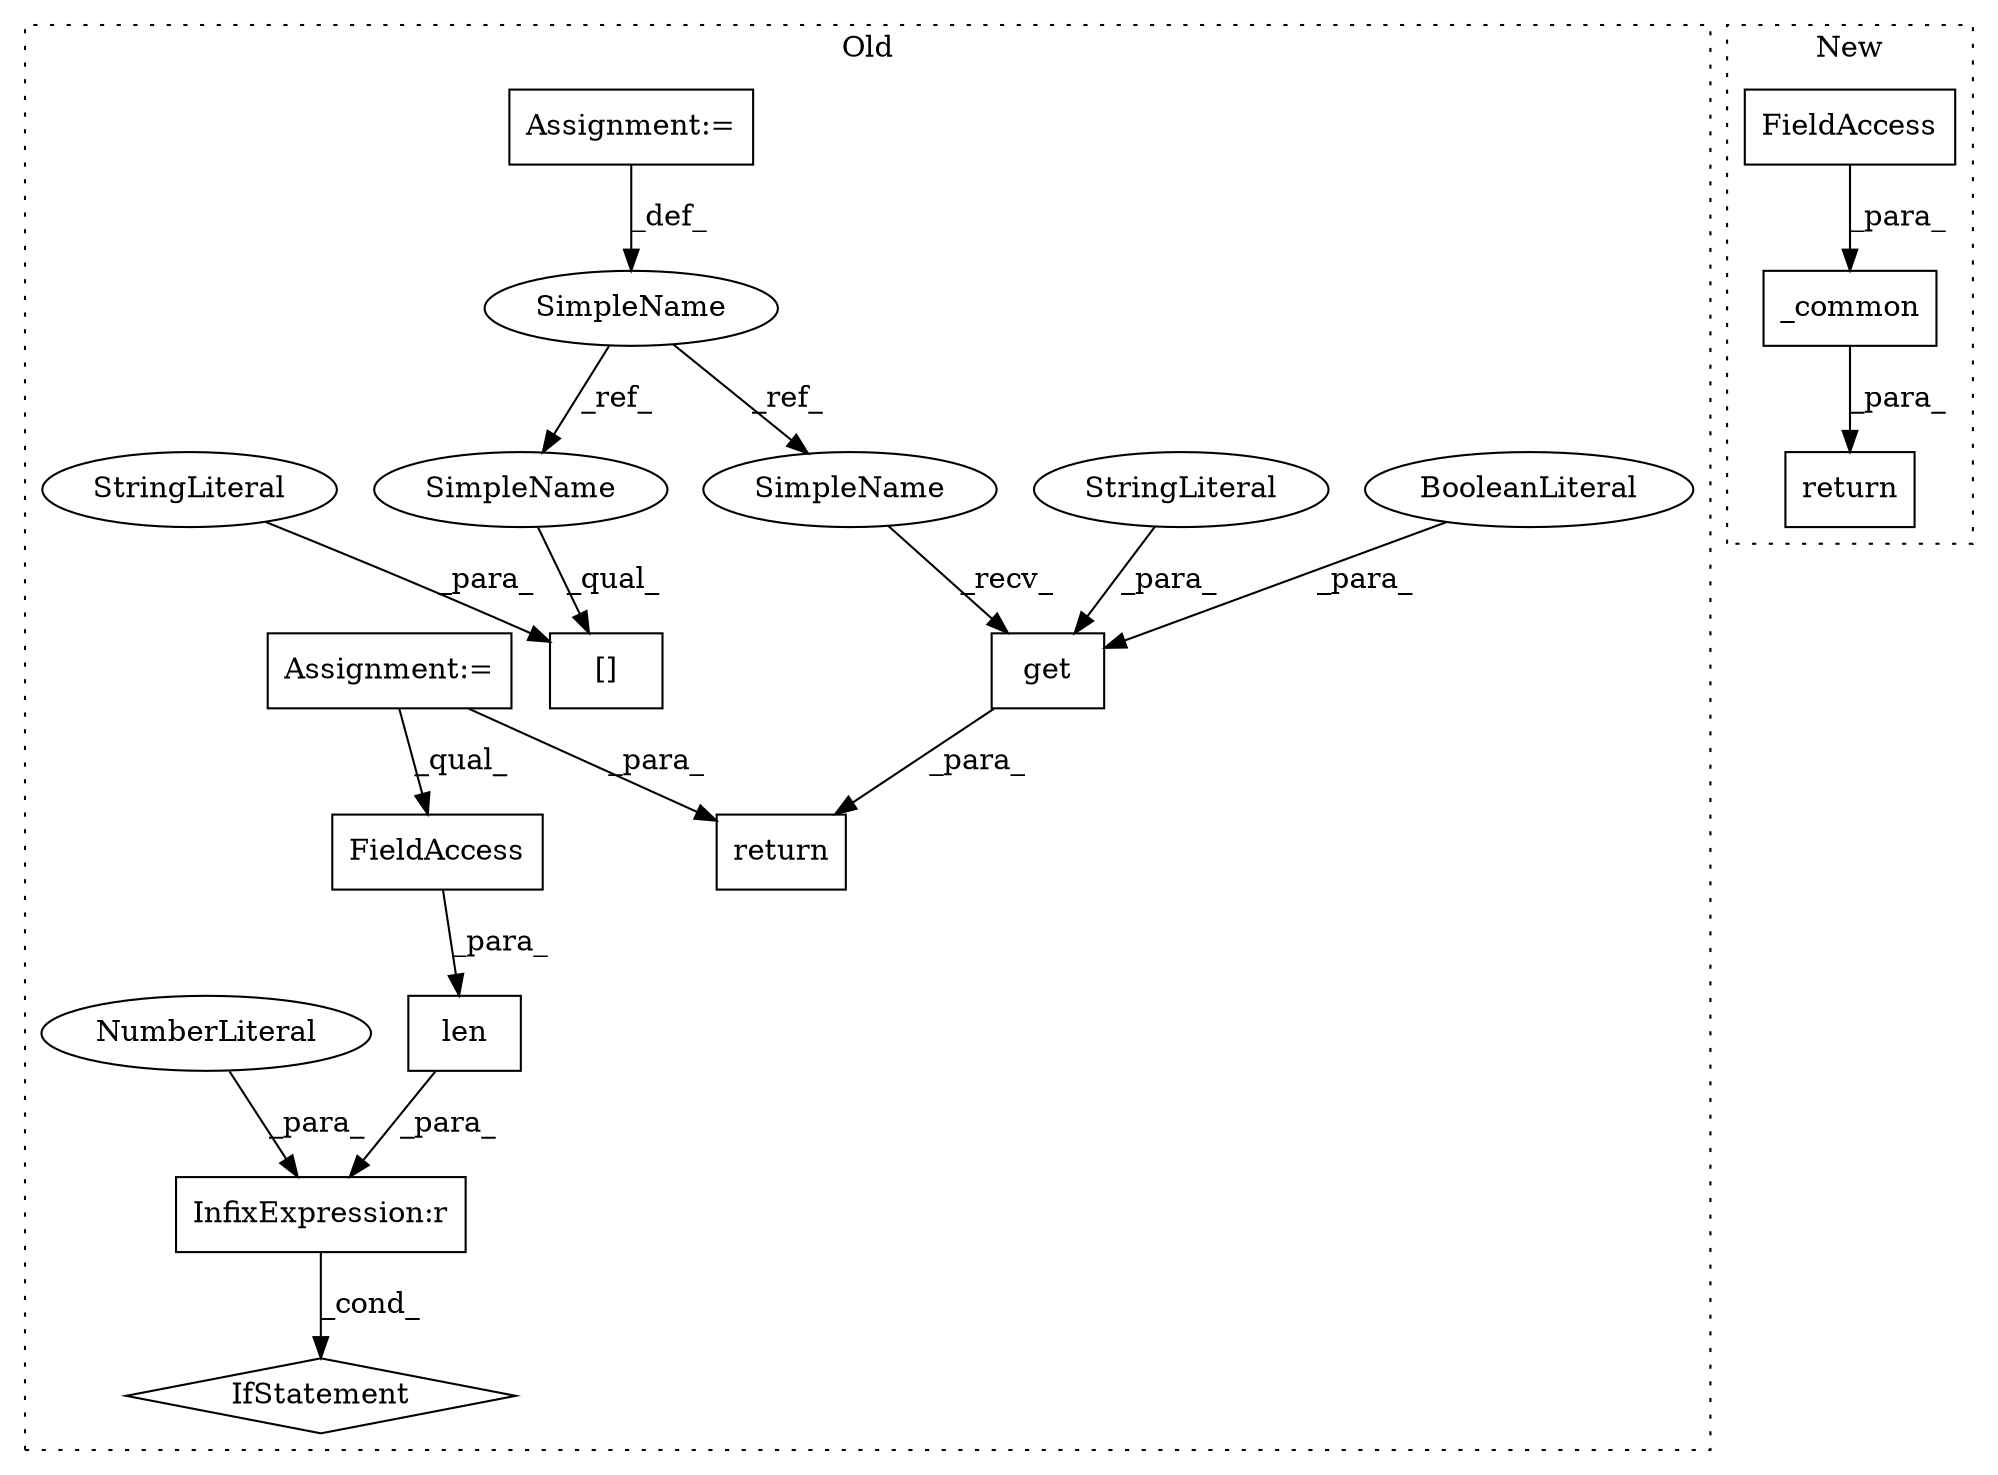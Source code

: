digraph G {
subgraph cluster0 {
1 [label="IfStatement" a="25" s="674,700" l="4,2" shape="diamond"];
4 [label="InfixExpression:r" a="27" s="695" l="4" shape="box"];
5 [label="Assignment:=" a="7" s="557" l="4" shape="box"];
6 [label="FieldAccess" a="22" s="682" l="12" shape="box"];
7 [label="NumberLiteral" a="34" s="699" l="1" shape="ellipse"];
8 [label="return" a="41" s="889" l="7" shape="box"];
9 [label="Assignment:=" a="7" s="583" l="6" shape="box"];
10 [label="[]" a="2" s="910,930" l="7,1" shape="box"];
11 [label="StringLiteral" a="45" s="917" l="13" shape="ellipse"];
13 [label="len" a="32" s="678,694" l="4,1" shape="box"];
14 [label="SimpleName" a="42" s="583" l="6" shape="ellipse"];
15 [label="get" a="32" s="959,976" l="4,1" shape="box"];
16 [label="BooleanLiteral" a="9" s="972" l="4" shape="ellipse"];
17 [label="StringLiteral" a="45" s="963" l="8" shape="ellipse"];
18 [label="SimpleName" a="42" s="952" l="6" shape="ellipse"];
19 [label="SimpleName" a="42" s="910" l="6" shape="ellipse"];
label = "Old";
style="dotted";
}
subgraph cluster1 {
2 [label="_common" a="32" s="700,719" l="8,1" shape="box"];
3 [label="FieldAccess" a="22" s="713" l="6" shape="box"];
12 [label="return" a="41" s="689" l="7" shape="box"];
label = "New";
style="dotted";
}
2 -> 12 [label="_para_"];
3 -> 2 [label="_para_"];
4 -> 1 [label="_cond_"];
5 -> 6 [label="_qual_"];
5 -> 8 [label="_para_"];
6 -> 13 [label="_para_"];
7 -> 4 [label="_para_"];
9 -> 14 [label="_def_"];
11 -> 10 [label="_para_"];
13 -> 4 [label="_para_"];
14 -> 18 [label="_ref_"];
14 -> 19 [label="_ref_"];
15 -> 8 [label="_para_"];
16 -> 15 [label="_para_"];
17 -> 15 [label="_para_"];
18 -> 15 [label="_recv_"];
19 -> 10 [label="_qual_"];
}